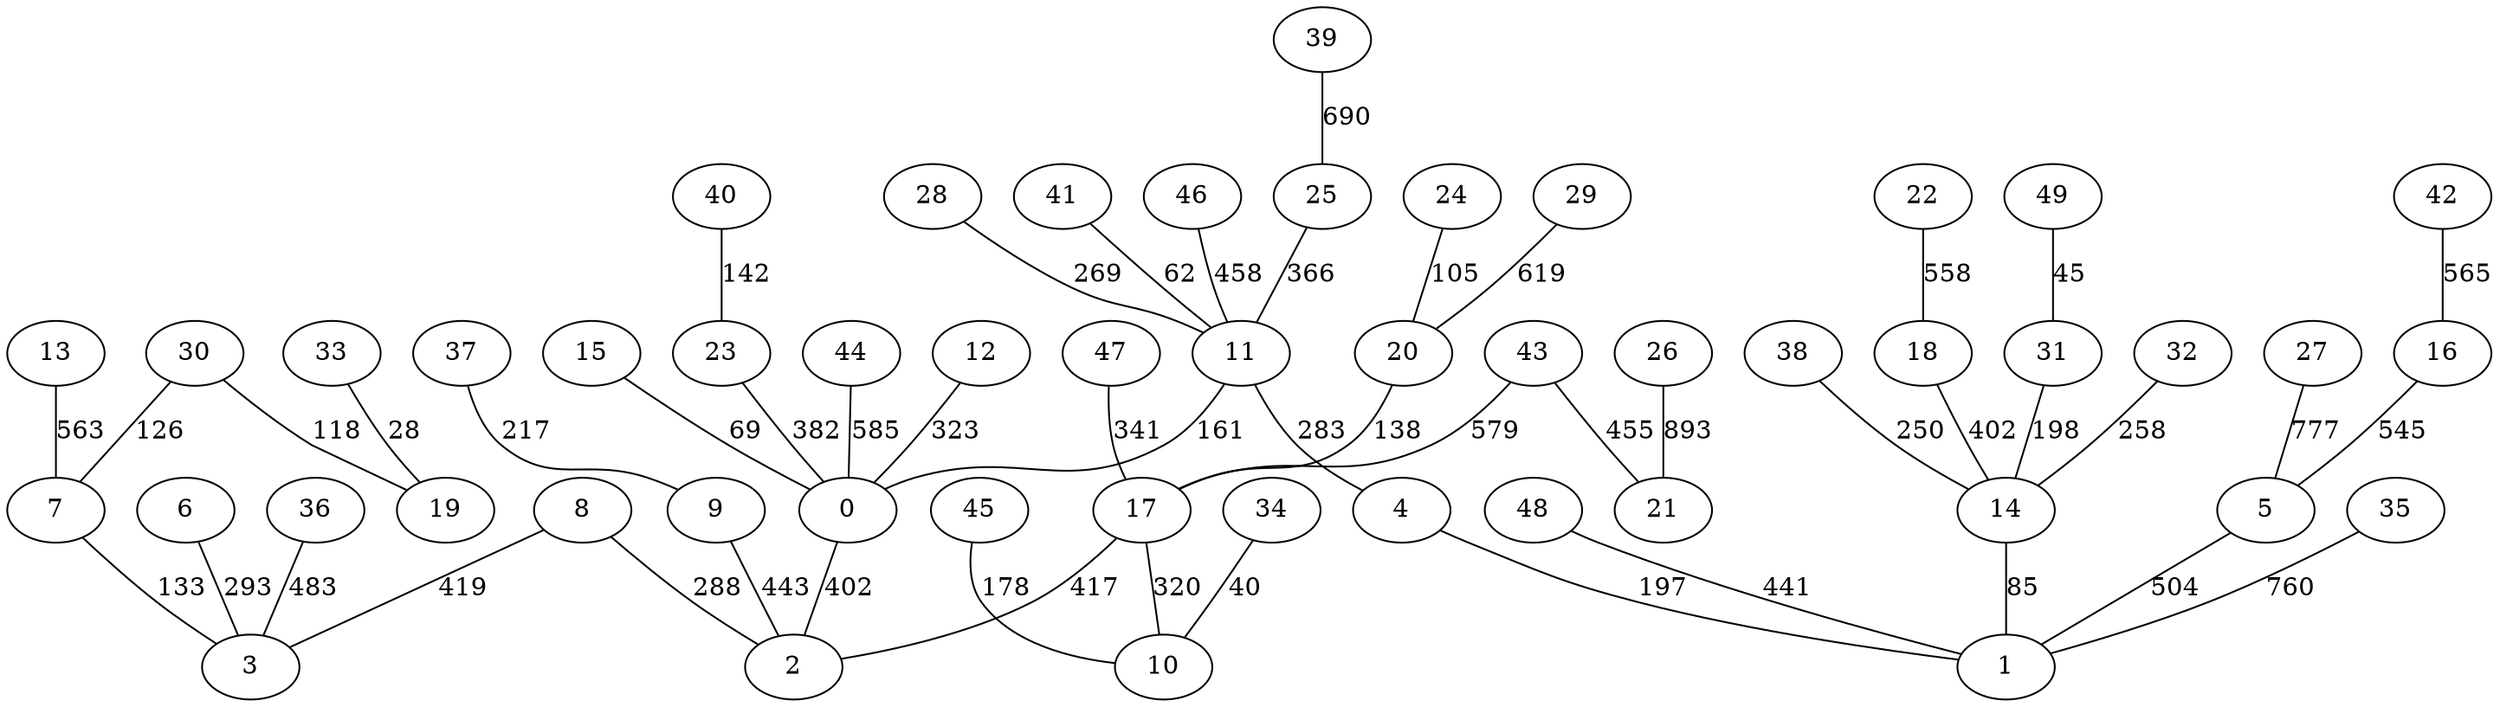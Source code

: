 strict graph G {
0;
1;
2;
3;
4;
5;
6;
7;
8;
9;
10;
11;
12;
13;
14;
15;
16;
17;
18;
19;
20;
21;
22;
23;
24;
25;
26;
27;
28;
29;
30;
31;
32;
33;
34;
35;
36;
37;
38;
39;
40;
41;
42;
43;
44;
45;
46;
47;
48;
49;
17 -- 10 [label=320];
45 -- 10 [label=178];
12 -- 0 [label=323];
47 -- 17 [label=341];
16 -- 5 [label=545];
6 -- 3 [label=293];
43 -- 21 [label=455];
22 -- 18 [label=558];
4 -- 1 [label=197];
37 -- 9 [label=217];
20 -- 17 [label=138];
13 -- 7 [label=563];
25 -- 11 [label=366];
27 -- 5 [label=777];
32 -- 14 [label=258];
49 -- 31 [label=45];
42 -- 16 [label=565];
17 -- 2 [label=417];
40 -- 23 [label=142];
29 -- 20 [label=619];
11 -- 0 [label=161];
39 -- 25 [label=690];
14 -- 1 [label=85];
36 -- 3 [label=483];
18 -- 14 [label=402];
5 -- 1 [label=504];
43 -- 17 [label=579];
44 -- 0 [label=585];
41 -- 11 [label=62];
24 -- 20 [label=105];
35 -- 1 [label=760];
26 -- 21 [label=893];
48 -- 1 [label=441];
30 -- 7 [label=126];
7 -- 3 [label=133];
28 -- 11 [label=269];
8 -- 2 [label=288];
11 -- 4 [label=283];
46 -- 11 [label=458];
15 -- 0 [label=69];
31 -- 14 [label=198];
23 -- 0 [label=382];
38 -- 14 [label=250];
8 -- 3 [label=419];
33 -- 19 [label=28];
34 -- 10 [label=40];
9 -- 2 [label=443];
0 -- 2 [label=402];
30 -- 19 [label=118];
}
